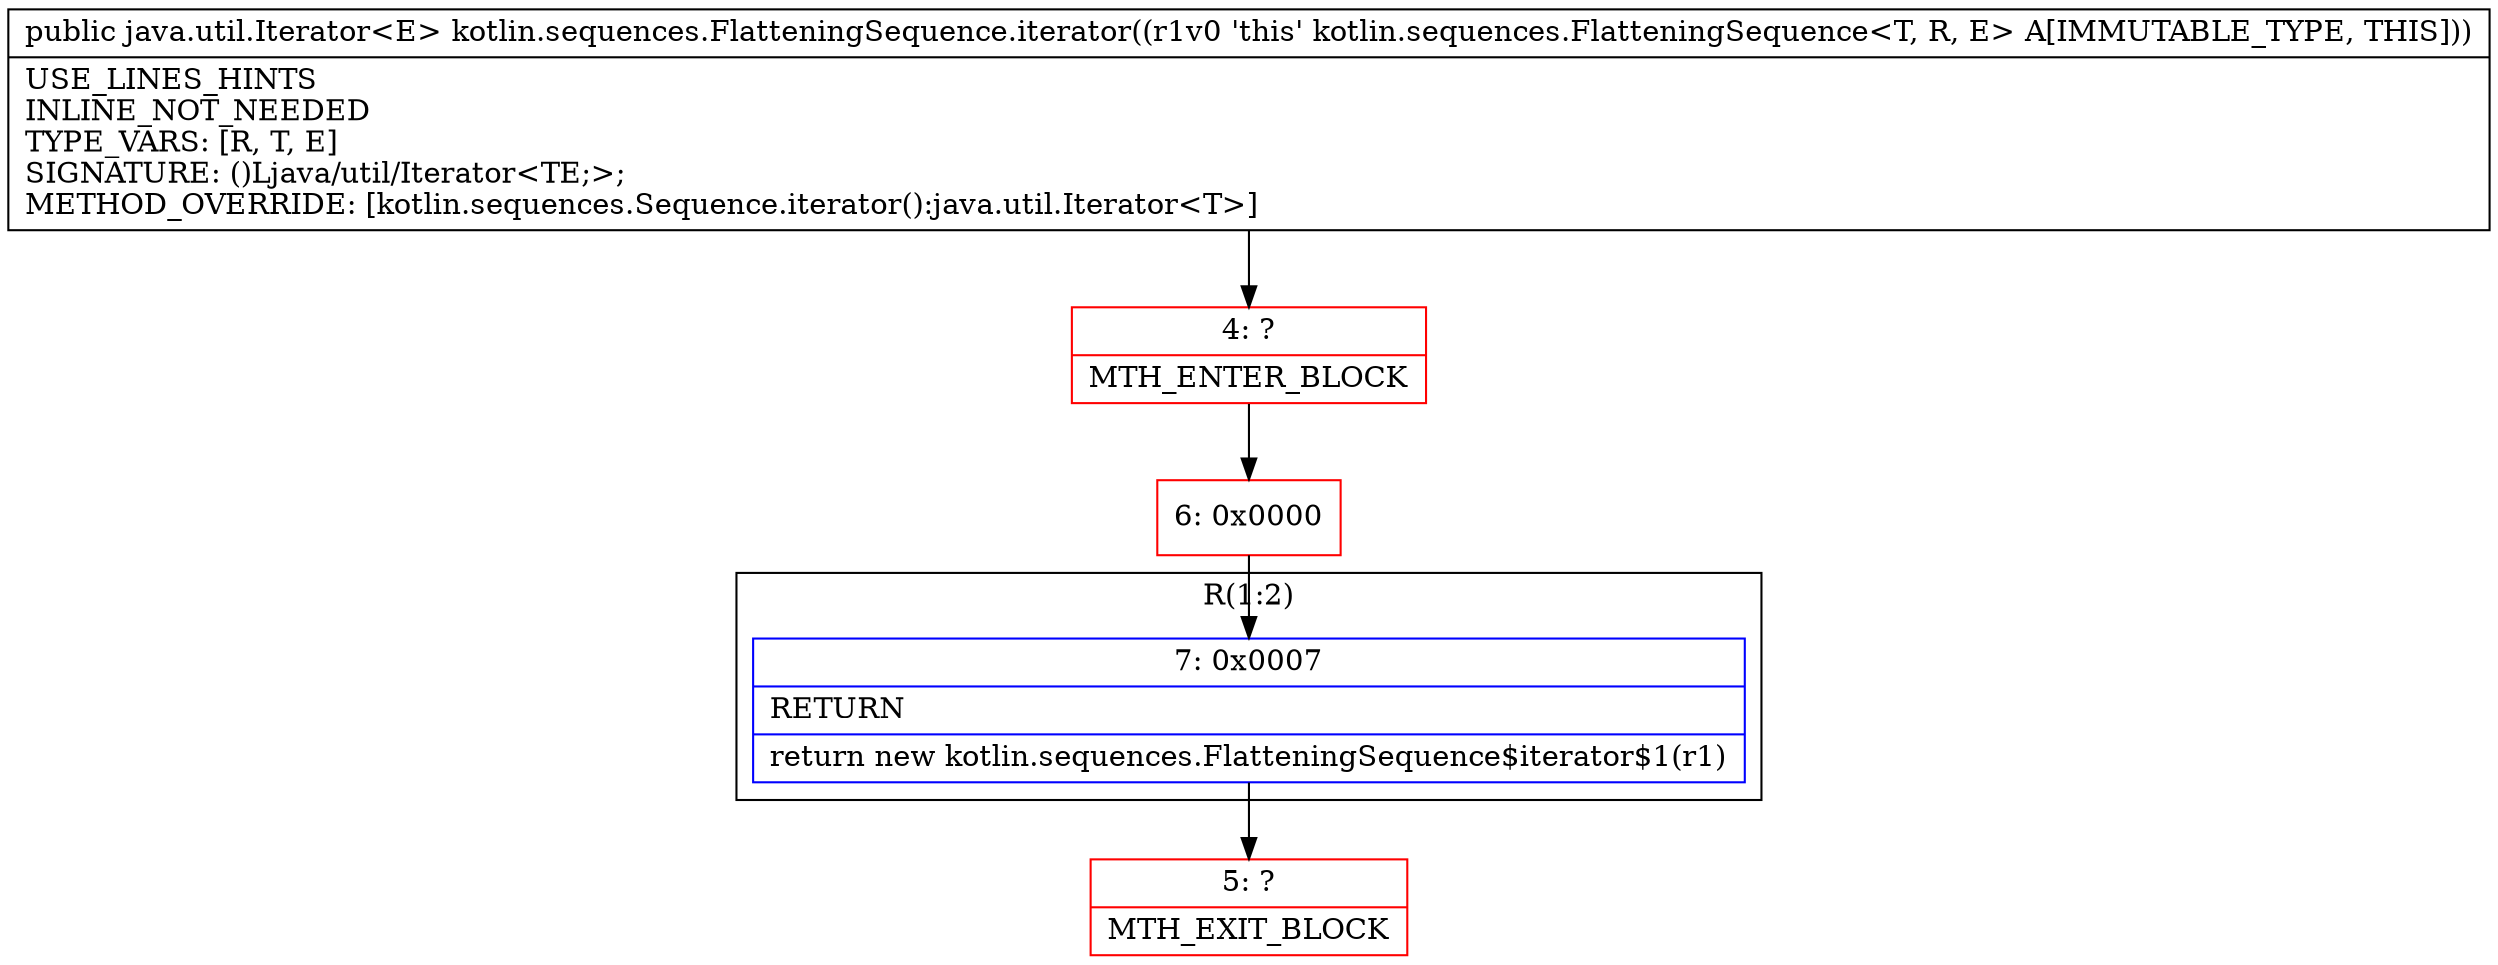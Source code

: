 digraph "CFG forkotlin.sequences.FlatteningSequence.iterator()Ljava\/util\/Iterator;" {
subgraph cluster_Region_435993498 {
label = "R(1:2)";
node [shape=record,color=blue];
Node_7 [shape=record,label="{7\:\ 0x0007|RETURN\l|return new kotlin.sequences.FlatteningSequence$iterator$1(r1)\l}"];
}
Node_4 [shape=record,color=red,label="{4\:\ ?|MTH_ENTER_BLOCK\l}"];
Node_6 [shape=record,color=red,label="{6\:\ 0x0000}"];
Node_5 [shape=record,color=red,label="{5\:\ ?|MTH_EXIT_BLOCK\l}"];
MethodNode[shape=record,label="{public java.util.Iterator\<E\> kotlin.sequences.FlatteningSequence.iterator((r1v0 'this' kotlin.sequences.FlatteningSequence\<T, R, E\> A[IMMUTABLE_TYPE, THIS]))  | USE_LINES_HINTS\lINLINE_NOT_NEEDED\lTYPE_VARS: [R, T, E]\lSIGNATURE: ()Ljava\/util\/Iterator\<TE;\>;\lMETHOD_OVERRIDE: [kotlin.sequences.Sequence.iterator():java.util.Iterator\<T\>]\l}"];
MethodNode -> Node_4;Node_7 -> Node_5;
Node_4 -> Node_6;
Node_6 -> Node_7;
}

